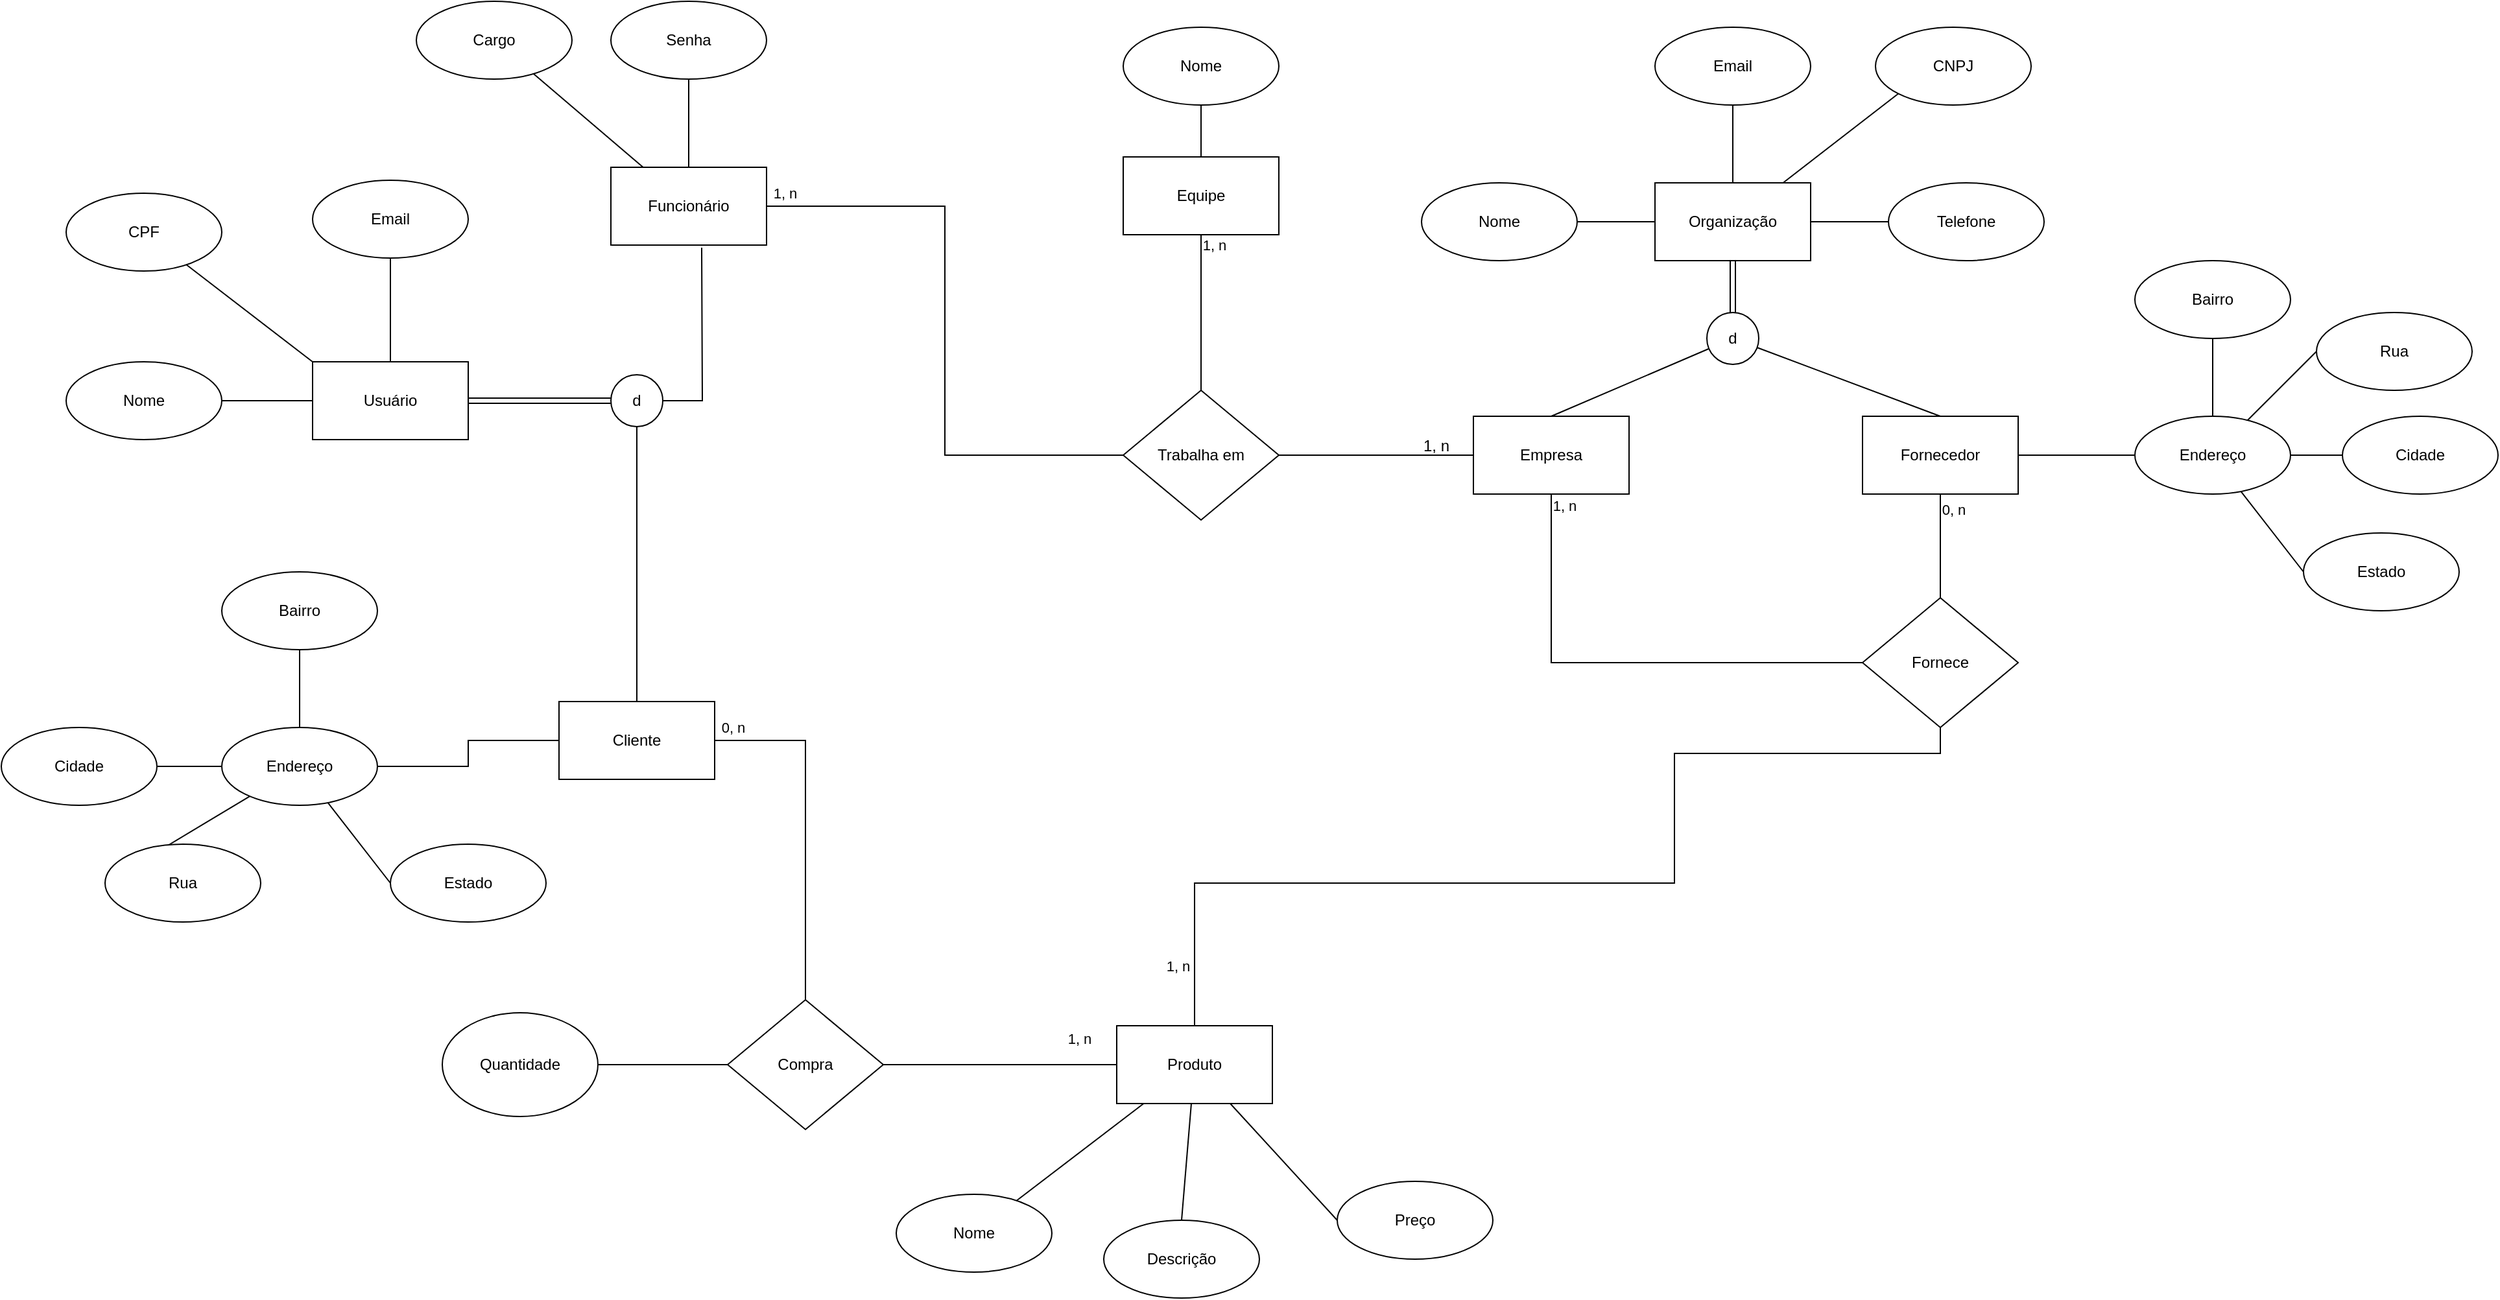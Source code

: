 <mxfile version="24.2.2" type="google">
  <diagram name="Page-1" id="vOOfjWUx70P3uebRdiED">
    <mxGraphModel grid="1" page="1" gridSize="10" guides="1" tooltips="1" connect="1" arrows="1" fold="1" pageScale="1" pageWidth="850" pageHeight="1100" math="0" shadow="0">
      <root>
        <mxCell id="0" />
        <mxCell id="1" parent="0" />
        <mxCell id="Ib9loiT9uJj67iFyJtu7-9" value="Senha" style="ellipse;whiteSpace=wrap;html=1;" vertex="1" parent="1">
          <mxGeometry x="300" y="-180" width="120" height="60" as="geometry" />
        </mxCell>
        <mxCell id="Ib9loiT9uJj67iFyJtu7-11" value="Email" style="ellipse;whiteSpace=wrap;html=1;" vertex="1" parent="1">
          <mxGeometry x="70" y="-42" width="120" height="60" as="geometry" />
        </mxCell>
        <mxCell id="Ib9loiT9uJj67iFyJtu7-13" value="Nome" style="ellipse;whiteSpace=wrap;html=1;" vertex="1" parent="1">
          <mxGeometry x="-120" y="98" width="120" height="60" as="geometry" />
        </mxCell>
        <mxCell id="Ib9loiT9uJj67iFyJtu7-71" value="" style="rounded=0;orthogonalLoop=1;jettySize=auto;html=1;endArrow=none;endFill=0;" edge="1" parent="1" source="Ib9loiT9uJj67iFyJtu7-15" target="Ib9loiT9uJj67iFyJtu7-45">
          <mxGeometry relative="1" as="geometry" />
        </mxCell>
        <mxCell id="Ib9loiT9uJj67iFyJtu7-153" value="" style="edgeStyle=orthogonalEdgeStyle;rounded=0;orthogonalLoop=1;jettySize=auto;html=1;endArrow=none;endFill=0;" edge="1" parent="1" source="Ib9loiT9uJj67iFyJtu7-15" target="Ib9loiT9uJj67iFyJtu7-9">
          <mxGeometry relative="1" as="geometry" />
        </mxCell>
        <mxCell id="Ib9loiT9uJj67iFyJtu7-157" style="edgeStyle=orthogonalEdgeStyle;rounded=0;orthogonalLoop=1;jettySize=auto;html=1;entryX=0;entryY=0.5;entryDx=0;entryDy=0;endArrow=none;endFill=0;" edge="1" parent="1" source="Ib9loiT9uJj67iFyJtu7-15" target="Ib9loiT9uJj67iFyJtu7-29">
          <mxGeometry relative="1" as="geometry" />
        </mxCell>
        <mxCell id="Ib9loiT9uJj67iFyJtu7-167" value="1, n" style="edgeLabel;html=1;align=center;verticalAlign=middle;resizable=0;points=[];" connectable="0" vertex="1" parent="Ib9loiT9uJj67iFyJtu7-157">
          <mxGeometry x="-0.942" y="1" relative="1" as="geometry">
            <mxPoint y="-9" as="offset" />
          </mxGeometry>
        </mxCell>
        <mxCell id="Ib9loiT9uJj67iFyJtu7-15" value="Funcionário" style="rounded=0;whiteSpace=wrap;html=1;" vertex="1" parent="1">
          <mxGeometry x="300" y="-52" width="120" height="60" as="geometry" />
        </mxCell>
        <mxCell id="Ib9loiT9uJj67iFyJtu7-36" style="rounded=0;orthogonalLoop=1;jettySize=auto;html=1;entryX=0;entryY=1;entryDx=0;entryDy=0;endArrow=none;endFill=0;" edge="1" parent="1" source="Ib9loiT9uJj67iFyJtu7-28" target="Ib9loiT9uJj67iFyJtu7-35">
          <mxGeometry relative="1" as="geometry" />
        </mxCell>
        <mxCell id="Ib9loiT9uJj67iFyJtu7-38" value="" style="edgeStyle=orthogonalEdgeStyle;rounded=0;orthogonalLoop=1;jettySize=auto;html=1;endArrow=none;endFill=0;" edge="1" parent="1" source="Ib9loiT9uJj67iFyJtu7-28" target="Ib9loiT9uJj67iFyJtu7-37">
          <mxGeometry relative="1" as="geometry" />
        </mxCell>
        <mxCell id="Ib9loiT9uJj67iFyJtu7-94" value="" style="edgeStyle=orthogonalEdgeStyle;rounded=0;orthogonalLoop=1;jettySize=auto;html=1;endArrow=none;endFill=0;" edge="1" parent="1" source="Ib9loiT9uJj67iFyJtu7-28" target="Ib9loiT9uJj67iFyJtu7-39">
          <mxGeometry relative="1" as="geometry" />
        </mxCell>
        <mxCell id="Ib9loiT9uJj67iFyJtu7-106" value="" style="edgeStyle=orthogonalEdgeStyle;rounded=0;orthogonalLoop=1;jettySize=auto;html=1;endArrow=none;endFill=0;shape=link;" edge="1" parent="1" source="Ib9loiT9uJj67iFyJtu7-28" target="Ib9loiT9uJj67iFyJtu7-104">
          <mxGeometry relative="1" as="geometry" />
        </mxCell>
        <mxCell id="Ib9loiT9uJj67iFyJtu7-28" value="Organização" style="rounded=0;whiteSpace=wrap;html=1;" vertex="1" parent="1">
          <mxGeometry x="1105" y="-40" width="120" height="60" as="geometry" />
        </mxCell>
        <mxCell id="Ib9loiT9uJj67iFyJtu7-47" style="edgeStyle=orthogonalEdgeStyle;rounded=0;orthogonalLoop=1;jettySize=auto;html=1;entryX=0.5;entryY=1;entryDx=0;entryDy=0;endArrow=none;endFill=0;" edge="1" parent="1" source="Ib9loiT9uJj67iFyJtu7-29" target="Ib9loiT9uJj67iFyJtu7-44">
          <mxGeometry relative="1" as="geometry" />
        </mxCell>
        <mxCell id="Ib9loiT9uJj67iFyJtu7-55" value="1, n" style="edgeLabel;html=1;align=center;verticalAlign=middle;resizable=0;points=[];" connectable="0" vertex="1" parent="Ib9loiT9uJj67iFyJtu7-47">
          <mxGeometry x="0.865" y="-1" relative="1" as="geometry">
            <mxPoint x="9" as="offset" />
          </mxGeometry>
        </mxCell>
        <mxCell id="Ib9loiT9uJj67iFyJtu7-99" style="edgeStyle=orthogonalEdgeStyle;rounded=0;orthogonalLoop=1;jettySize=auto;html=1;entryX=0;entryY=0.5;entryDx=0;entryDy=0;endArrow=none;endFill=0;" edge="1" parent="1" source="Ib9loiT9uJj67iFyJtu7-29" target="Ib9loiT9uJj67iFyJtu7-97">
          <mxGeometry relative="1" as="geometry" />
        </mxCell>
        <mxCell id="Ib9loiT9uJj67iFyJtu7-29" value="Trabalha em" style="rhombus;whiteSpace=wrap;html=1;" vertex="1" parent="1">
          <mxGeometry x="695" y="120" width="120" height="100" as="geometry" />
        </mxCell>
        <mxCell id="Ib9loiT9uJj67iFyJtu7-95" value="" style="edgeStyle=orthogonalEdgeStyle;rounded=0;orthogonalLoop=1;jettySize=auto;html=1;endArrow=none;endFill=0;" edge="1" parent="1" source="Ib9loiT9uJj67iFyJtu7-32" target="Ib9loiT9uJj67iFyJtu7-28">
          <mxGeometry relative="1" as="geometry" />
        </mxCell>
        <mxCell id="Ib9loiT9uJj67iFyJtu7-32" value="Nome" style="ellipse;whiteSpace=wrap;html=1;" vertex="1" parent="1">
          <mxGeometry x="925" y="-40" width="120" height="60" as="geometry" />
        </mxCell>
        <mxCell id="Ib9loiT9uJj67iFyJtu7-35" value="CNPJ" style="ellipse;whiteSpace=wrap;html=1;" vertex="1" parent="1">
          <mxGeometry x="1275" y="-160" width="120" height="60" as="geometry" />
        </mxCell>
        <mxCell id="Ib9loiT9uJj67iFyJtu7-37" value="Telefone" style="ellipse;whiteSpace=wrap;html=1;" vertex="1" parent="1">
          <mxGeometry x="1285" y="-40" width="120" height="60" as="geometry" />
        </mxCell>
        <mxCell id="Ib9loiT9uJj67iFyJtu7-39" value="Email" style="ellipse;whiteSpace=wrap;html=1;" vertex="1" parent="1">
          <mxGeometry x="1105" y="-160" width="120" height="60" as="geometry" />
        </mxCell>
        <mxCell id="Ib9loiT9uJj67iFyJtu7-42" value="CPF" style="ellipse;whiteSpace=wrap;html=1;" vertex="1" parent="1">
          <mxGeometry x="-120" y="-32" width="120" height="60" as="geometry" />
        </mxCell>
        <mxCell id="Ib9loiT9uJj67iFyJtu7-49" value="" style="edgeStyle=orthogonalEdgeStyle;rounded=0;orthogonalLoop=1;jettySize=auto;html=1;endArrow=none;endFill=0;" edge="1" parent="1" source="Ib9loiT9uJj67iFyJtu7-44" target="Ib9loiT9uJj67iFyJtu7-48">
          <mxGeometry relative="1" as="geometry" />
        </mxCell>
        <mxCell id="Ib9loiT9uJj67iFyJtu7-44" value="Equipe" style="rounded=0;whiteSpace=wrap;html=1;" vertex="1" parent="1">
          <mxGeometry x="695" y="-60" width="120" height="60" as="geometry" />
        </mxCell>
        <mxCell id="Ib9loiT9uJj67iFyJtu7-45" value="Cargo" style="ellipse;whiteSpace=wrap;html=1;" vertex="1" parent="1">
          <mxGeometry x="150" y="-180" width="120" height="60" as="geometry" />
        </mxCell>
        <mxCell id="Ib9loiT9uJj67iFyJtu7-48" value="Nome" style="ellipse;whiteSpace=wrap;html=1;" vertex="1" parent="1">
          <mxGeometry x="695" y="-160" width="120" height="60" as="geometry" />
        </mxCell>
        <mxCell id="Ib9loiT9uJj67iFyJtu7-58" style="edgeStyle=orthogonalEdgeStyle;rounded=0;orthogonalLoop=1;jettySize=auto;html=1;endArrow=none;endFill=0;" edge="1" parent="1" source="Ib9loiT9uJj67iFyJtu7-56">
          <mxGeometry relative="1" as="geometry">
            <mxPoint x="130" y="18" as="targetPoint" />
          </mxGeometry>
        </mxCell>
        <mxCell id="Ib9loiT9uJj67iFyJtu7-59" value="" style="edgeStyle=orthogonalEdgeStyle;rounded=0;orthogonalLoop=1;jettySize=auto;html=1;endArrow=none;endFill=0;" edge="1" parent="1" source="Ib9loiT9uJj67iFyJtu7-56" target="Ib9loiT9uJj67iFyJtu7-13">
          <mxGeometry relative="1" as="geometry" />
        </mxCell>
        <mxCell id="Ib9loiT9uJj67iFyJtu7-155" value="" style="edgeStyle=orthogonalEdgeStyle;rounded=0;orthogonalLoop=1;jettySize=auto;html=1;endArrow=none;endFill=0;shape=link;" edge="1" parent="1" source="Ib9loiT9uJj67iFyJtu7-56" target="Ib9loiT9uJj67iFyJtu7-62">
          <mxGeometry relative="1" as="geometry" />
        </mxCell>
        <mxCell id="Ib9loiT9uJj67iFyJtu7-56" value="Usuário" style="rounded=0;whiteSpace=wrap;html=1;" vertex="1" parent="1">
          <mxGeometry x="70" y="98" width="120" height="60" as="geometry" />
        </mxCell>
        <mxCell id="Ib9loiT9uJj67iFyJtu7-61" style="rounded=0;orthogonalLoop=1;jettySize=auto;html=1;entryX=0;entryY=0;entryDx=0;entryDy=0;endArrow=none;endFill=0;" edge="1" parent="1" source="Ib9loiT9uJj67iFyJtu7-42" target="Ib9loiT9uJj67iFyJtu7-56">
          <mxGeometry relative="1" as="geometry" />
        </mxCell>
        <mxCell id="Ib9loiT9uJj67iFyJtu7-68" style="rounded=0;orthogonalLoop=1;jettySize=auto;html=1;entryX=0.5;entryY=0;entryDx=0;entryDy=0;endArrow=none;endFill=0;" edge="1" parent="1" source="Ib9loiT9uJj67iFyJtu7-62" target="Ib9loiT9uJj67iFyJtu7-67">
          <mxGeometry relative="1" as="geometry" />
        </mxCell>
        <mxCell id="Ib9loiT9uJj67iFyJtu7-156" style="edgeStyle=orthogonalEdgeStyle;rounded=0;orthogonalLoop=1;jettySize=auto;html=1;endArrow=none;endFill=0;" edge="1" parent="1" source="Ib9loiT9uJj67iFyJtu7-62">
          <mxGeometry relative="1" as="geometry">
            <mxPoint x="370" y="10" as="targetPoint" />
          </mxGeometry>
        </mxCell>
        <mxCell id="Ib9loiT9uJj67iFyJtu7-62" value="d" style="ellipse;whiteSpace=wrap;html=1;aspect=fixed;" vertex="1" parent="1">
          <mxGeometry x="300" y="108" width="40" height="40" as="geometry" />
        </mxCell>
        <mxCell id="Ib9loiT9uJj67iFyJtu7-100" value="" style="edgeStyle=orthogonalEdgeStyle;rounded=0;orthogonalLoop=1;jettySize=auto;html=1;endArrow=none;endFill=0;" edge="1" parent="1" source="Ib9loiT9uJj67iFyJtu7-66" target="Ib9loiT9uJj67iFyJtu7-88">
          <mxGeometry relative="1" as="geometry" />
        </mxCell>
        <mxCell id="Ib9loiT9uJj67iFyJtu7-138" value="0, n" style="edgeLabel;html=1;align=center;verticalAlign=middle;resizable=0;points=[];" connectable="0" vertex="1" parent="Ib9loiT9uJj67iFyJtu7-100">
          <mxGeometry x="-0.695" y="2" relative="1" as="geometry">
            <mxPoint x="8" as="offset" />
          </mxGeometry>
        </mxCell>
        <mxCell id="Ib9loiT9uJj67iFyJtu7-124" value="" style="edgeStyle=orthogonalEdgeStyle;rounded=0;orthogonalLoop=1;jettySize=auto;html=1;endArrow=none;endFill=0;" edge="1" parent="1" source="Ib9loiT9uJj67iFyJtu7-66" target="Ib9loiT9uJj67iFyJtu7-119">
          <mxGeometry relative="1" as="geometry" />
        </mxCell>
        <mxCell id="Ib9loiT9uJj67iFyJtu7-66" value="Fornecedor" style="rounded=0;whiteSpace=wrap;html=1;" vertex="1" parent="1">
          <mxGeometry x="1265" y="140" width="120" height="60" as="geometry" />
        </mxCell>
        <mxCell id="Ib9loiT9uJj67iFyJtu7-159" style="edgeStyle=orthogonalEdgeStyle;rounded=0;orthogonalLoop=1;jettySize=auto;html=1;endArrow=none;endFill=0;" edge="1" parent="1" source="Ib9loiT9uJj67iFyJtu7-67" target="Ib9loiT9uJj67iFyJtu7-158">
          <mxGeometry relative="1" as="geometry" />
        </mxCell>
        <mxCell id="Ib9loiT9uJj67iFyJtu7-166" value="0, n" style="edgeLabel;html=1;align=center;verticalAlign=middle;resizable=0;points=[];" connectable="0" vertex="1" parent="Ib9loiT9uJj67iFyJtu7-159">
          <mxGeometry x="-0.899" y="3" relative="1" as="geometry">
            <mxPoint y="-7" as="offset" />
          </mxGeometry>
        </mxCell>
        <mxCell id="Ib9loiT9uJj67iFyJtu7-67" value="Cliente" style="rounded=0;whiteSpace=wrap;html=1;" vertex="1" parent="1">
          <mxGeometry x="260" y="360" width="120" height="60" as="geometry" />
        </mxCell>
        <mxCell id="Ib9loiT9uJj67iFyJtu7-78" style="rounded=0;orthogonalLoop=1;jettySize=auto;html=1;entryX=0;entryY=0.5;entryDx=0;entryDy=0;endArrow=none;endFill=0;" edge="1" parent="1" source="Ib9loiT9uJj67iFyJtu7-74" target="Ib9loiT9uJj67iFyJtu7-77">
          <mxGeometry relative="1" as="geometry" />
        </mxCell>
        <mxCell id="Ib9loiT9uJj67iFyJtu7-80" value="" style="edgeStyle=orthogonalEdgeStyle;rounded=0;orthogonalLoop=1;jettySize=auto;html=1;endArrow=none;endFill=0;" edge="1" parent="1" source="Ib9loiT9uJj67iFyJtu7-74" target="Ib9loiT9uJj67iFyJtu7-79">
          <mxGeometry relative="1" as="geometry" />
        </mxCell>
        <mxCell id="Ib9loiT9uJj67iFyJtu7-82" style="rounded=0;orthogonalLoop=1;jettySize=auto;html=1;entryX=0;entryY=0.5;entryDx=0;entryDy=0;endArrow=none;endFill=0;" edge="1" parent="1" source="Ib9loiT9uJj67iFyJtu7-74" target="Ib9loiT9uJj67iFyJtu7-81">
          <mxGeometry relative="1" as="geometry" />
        </mxCell>
        <mxCell id="Ib9loiT9uJj67iFyJtu7-84" style="edgeStyle=orthogonalEdgeStyle;rounded=0;orthogonalLoop=1;jettySize=auto;html=1;entryX=0.5;entryY=1;entryDx=0;entryDy=0;endArrow=none;endFill=0;" edge="1" parent="1" source="Ib9loiT9uJj67iFyJtu7-74" target="Ib9loiT9uJj67iFyJtu7-83">
          <mxGeometry relative="1" as="geometry" />
        </mxCell>
        <mxCell id="Ib9loiT9uJj67iFyJtu7-148" style="edgeStyle=orthogonalEdgeStyle;rounded=0;orthogonalLoop=1;jettySize=auto;html=1;entryX=0;entryY=0.5;entryDx=0;entryDy=0;endArrow=none;endFill=0;" edge="1" parent="1" source="Ib9loiT9uJj67iFyJtu7-74" target="Ib9loiT9uJj67iFyJtu7-67">
          <mxGeometry relative="1" as="geometry">
            <mxPoint x="250" y="390" as="targetPoint" />
          </mxGeometry>
        </mxCell>
        <mxCell id="Ib9loiT9uJj67iFyJtu7-74" value="Endereço" style="ellipse;whiteSpace=wrap;html=1;" vertex="1" parent="1">
          <mxGeometry y="380" width="120" height="60" as="geometry" />
        </mxCell>
        <mxCell id="Ib9loiT9uJj67iFyJtu7-77" value="Rua" style="ellipse;whiteSpace=wrap;html=1;" vertex="1" parent="1">
          <mxGeometry x="-90" y="470" width="120" height="60" as="geometry" />
        </mxCell>
        <mxCell id="Ib9loiT9uJj67iFyJtu7-79" value="Cidade" style="ellipse;whiteSpace=wrap;html=1;" vertex="1" parent="1">
          <mxGeometry x="-170" y="380" width="120" height="60" as="geometry" />
        </mxCell>
        <mxCell id="Ib9loiT9uJj67iFyJtu7-81" value="Estado" style="ellipse;whiteSpace=wrap;html=1;" vertex="1" parent="1">
          <mxGeometry x="130" y="470" width="120" height="60" as="geometry" />
        </mxCell>
        <mxCell id="Ib9loiT9uJj67iFyJtu7-83" value="Bairro" style="ellipse;whiteSpace=wrap;html=1;" vertex="1" parent="1">
          <mxGeometry y="260" width="120" height="60" as="geometry" />
        </mxCell>
        <mxCell id="Ib9loiT9uJj67iFyJtu7-126" style="rounded=0;orthogonalLoop=1;jettySize=auto;html=1;entryX=0.5;entryY=0;entryDx=0;entryDy=0;endArrow=none;endFill=0;" edge="1" parent="1" source="Ib9loiT9uJj67iFyJtu7-85" target="Ib9loiT9uJj67iFyJtu7-125">
          <mxGeometry relative="1" as="geometry" />
        </mxCell>
        <mxCell id="Ib9loiT9uJj67iFyJtu7-142" style="rounded=0;orthogonalLoop=1;jettySize=auto;html=1;entryX=0;entryY=0.5;entryDx=0;entryDy=0;endArrow=none;endFill=0;" edge="1" parent="1" source="Ib9loiT9uJj67iFyJtu7-85" target="Ib9loiT9uJj67iFyJtu7-141">
          <mxGeometry relative="1" as="geometry" />
        </mxCell>
        <mxCell id="Ib9loiT9uJj67iFyJtu7-85" value="Produto" style="rounded=0;whiteSpace=wrap;html=1;" vertex="1" parent="1">
          <mxGeometry x="690" y="610" width="120" height="60" as="geometry" />
        </mxCell>
        <mxCell id="Ib9loiT9uJj67iFyJtu7-132" style="edgeStyle=orthogonalEdgeStyle;rounded=0;orthogonalLoop=1;jettySize=auto;html=1;entryX=0.5;entryY=0;entryDx=0;entryDy=0;endArrow=none;endFill=0;" edge="1" parent="1" source="Ib9loiT9uJj67iFyJtu7-88" target="Ib9loiT9uJj67iFyJtu7-85">
          <mxGeometry relative="1" as="geometry">
            <Array as="points">
              <mxPoint x="1325" y="400" />
              <mxPoint x="1120" y="400" />
              <mxPoint x="1120" y="500" />
              <mxPoint x="750" y="500" />
            </Array>
          </mxGeometry>
        </mxCell>
        <mxCell id="Ib9loiT9uJj67iFyJtu7-140" value="1, n" style="edgeLabel;html=1;align=center;verticalAlign=middle;resizable=0;points=[];" connectable="0" vertex="1" parent="Ib9loiT9uJj67iFyJtu7-132">
          <mxGeometry x="0.92" y="1" relative="1" as="geometry">
            <mxPoint x="-14" y="-14" as="offset" />
          </mxGeometry>
        </mxCell>
        <mxCell id="Ib9loiT9uJj67iFyJtu7-88" value="Fornece" style="rhombus;whiteSpace=wrap;html=1;" vertex="1" parent="1">
          <mxGeometry x="1265" y="280" width="120" height="100" as="geometry" />
        </mxCell>
        <mxCell id="Ib9loiT9uJj67iFyJtu7-110" style="rounded=0;orthogonalLoop=1;jettySize=auto;html=1;entryX=0;entryY=0.5;entryDx=0;entryDy=0;endArrow=none;endFill=0;" edge="1" parent="1" source="Ib9loiT9uJj67iFyJtu7-97" target="Ib9loiT9uJj67iFyJtu7-88">
          <mxGeometry relative="1" as="geometry">
            <Array as="points">
              <mxPoint x="1025" y="330" />
            </Array>
          </mxGeometry>
        </mxCell>
        <mxCell id="Ib9loiT9uJj67iFyJtu7-139" value="1, n" style="edgeLabel;html=1;align=center;verticalAlign=middle;resizable=0;points=[];" connectable="0" vertex="1" parent="Ib9loiT9uJj67iFyJtu7-110">
          <mxGeometry x="-0.954" y="-1" relative="1" as="geometry">
            <mxPoint x="11" as="offset" />
          </mxGeometry>
        </mxCell>
        <mxCell id="Ib9loiT9uJj67iFyJtu7-97" value="Empresa" style="rounded=0;whiteSpace=wrap;html=1;" vertex="1" parent="1">
          <mxGeometry x="965" y="140" width="120" height="60" as="geometry" />
        </mxCell>
        <mxCell id="Ib9loiT9uJj67iFyJtu7-107" style="rounded=0;orthogonalLoop=1;jettySize=auto;html=1;entryX=0.5;entryY=0;entryDx=0;entryDy=0;endArrow=none;endFill=0;" edge="1" parent="1" source="Ib9loiT9uJj67iFyJtu7-104" target="Ib9loiT9uJj67iFyJtu7-97">
          <mxGeometry relative="1" as="geometry" />
        </mxCell>
        <mxCell id="Ib9loiT9uJj67iFyJtu7-108" style="rounded=0;orthogonalLoop=1;jettySize=auto;html=1;entryX=0.5;entryY=0;entryDx=0;entryDy=0;endArrow=none;endFill=0;" edge="1" parent="1" source="Ib9loiT9uJj67iFyJtu7-104" target="Ib9loiT9uJj67iFyJtu7-66">
          <mxGeometry relative="1" as="geometry" />
        </mxCell>
        <mxCell id="Ib9loiT9uJj67iFyJtu7-104" value="d" style="ellipse;whiteSpace=wrap;html=1;aspect=fixed;" vertex="1" parent="1">
          <mxGeometry x="1145" y="60" width="40" height="40" as="geometry" />
        </mxCell>
        <mxCell id="Ib9loiT9uJj67iFyJtu7-112" value="" style="rounded=0;orthogonalLoop=1;jettySize=auto;html=1;endArrow=none;endFill=0;" edge="1" parent="1" source="Ib9loiT9uJj67iFyJtu7-111" target="Ib9loiT9uJj67iFyJtu7-85">
          <mxGeometry relative="1" as="geometry" />
        </mxCell>
        <mxCell id="Ib9loiT9uJj67iFyJtu7-111" value="Nome" style="ellipse;whiteSpace=wrap;html=1;" vertex="1" parent="1">
          <mxGeometry x="520" y="740" width="120" height="60" as="geometry" />
        </mxCell>
        <mxCell id="Ib9loiT9uJj67iFyJtu7-115" style="rounded=0;orthogonalLoop=1;jettySize=auto;html=1;entryX=0;entryY=0.5;entryDx=0;entryDy=0;endArrow=none;endFill=0;" edge="1" parent="1" source="Ib9loiT9uJj67iFyJtu7-119" target="Ib9loiT9uJj67iFyJtu7-120">
          <mxGeometry relative="1" as="geometry" />
        </mxCell>
        <mxCell id="Ib9loiT9uJj67iFyJtu7-116" value="" style="edgeStyle=orthogonalEdgeStyle;rounded=0;orthogonalLoop=1;jettySize=auto;html=1;endArrow=none;endFill=0;" edge="1" parent="1" source="Ib9loiT9uJj67iFyJtu7-119" target="Ib9loiT9uJj67iFyJtu7-121">
          <mxGeometry relative="1" as="geometry" />
        </mxCell>
        <mxCell id="Ib9loiT9uJj67iFyJtu7-117" style="rounded=0;orthogonalLoop=1;jettySize=auto;html=1;entryX=0;entryY=0.5;entryDx=0;entryDy=0;endArrow=none;endFill=0;" edge="1" parent="1" source="Ib9loiT9uJj67iFyJtu7-119" target="Ib9loiT9uJj67iFyJtu7-122">
          <mxGeometry relative="1" as="geometry" />
        </mxCell>
        <mxCell id="Ib9loiT9uJj67iFyJtu7-118" style="edgeStyle=orthogonalEdgeStyle;rounded=0;orthogonalLoop=1;jettySize=auto;html=1;entryX=0.5;entryY=1;entryDx=0;entryDy=0;endArrow=none;endFill=0;" edge="1" parent="1" source="Ib9loiT9uJj67iFyJtu7-119" target="Ib9loiT9uJj67iFyJtu7-123">
          <mxGeometry relative="1" as="geometry" />
        </mxCell>
        <mxCell id="Ib9loiT9uJj67iFyJtu7-119" value="Endereço" style="ellipse;whiteSpace=wrap;html=1;" vertex="1" parent="1">
          <mxGeometry x="1475" y="140" width="120" height="60" as="geometry" />
        </mxCell>
        <mxCell id="Ib9loiT9uJj67iFyJtu7-120" value="Rua" style="ellipse;whiteSpace=wrap;html=1;" vertex="1" parent="1">
          <mxGeometry x="1615" y="60" width="120" height="60" as="geometry" />
        </mxCell>
        <mxCell id="Ib9loiT9uJj67iFyJtu7-121" value="Cidade" style="ellipse;whiteSpace=wrap;html=1;" vertex="1" parent="1">
          <mxGeometry x="1635" y="140" width="120" height="60" as="geometry" />
        </mxCell>
        <mxCell id="Ib9loiT9uJj67iFyJtu7-122" value="Estado" style="ellipse;whiteSpace=wrap;html=1;" vertex="1" parent="1">
          <mxGeometry x="1605" y="230" width="120" height="60" as="geometry" />
        </mxCell>
        <mxCell id="Ib9loiT9uJj67iFyJtu7-123" value="Bairro" style="ellipse;whiteSpace=wrap;html=1;" vertex="1" parent="1">
          <mxGeometry x="1475" y="20" width="120" height="60" as="geometry" />
        </mxCell>
        <mxCell id="Ib9loiT9uJj67iFyJtu7-125" value="Descrição" style="ellipse;whiteSpace=wrap;html=1;" vertex="1" parent="1">
          <mxGeometry x="680" y="760" width="120" height="60" as="geometry" />
        </mxCell>
        <mxCell id="Ib9loiT9uJj67iFyJtu7-141" value="Preço" style="ellipse;whiteSpace=wrap;html=1;" vertex="1" parent="1">
          <mxGeometry x="860" y="730" width="120" height="60" as="geometry" />
        </mxCell>
        <mxCell id="Ib9loiT9uJj67iFyJtu7-147" value="1, n" style="text;html=1;align=center;verticalAlign=middle;resizable=0;points=[];autosize=1;strokeColor=none;fillColor=none;" vertex="1" parent="1">
          <mxGeometry x="911" y="148" width="50" height="30" as="geometry" />
        </mxCell>
        <mxCell id="Ib9loiT9uJj67iFyJtu7-161" style="edgeStyle=orthogonalEdgeStyle;rounded=0;orthogonalLoop=1;jettySize=auto;html=1;entryX=0;entryY=0.5;entryDx=0;entryDy=0;endArrow=none;endFill=0;" edge="1" parent="1" source="Ib9loiT9uJj67iFyJtu7-158" target="Ib9loiT9uJj67iFyJtu7-85">
          <mxGeometry relative="1" as="geometry" />
        </mxCell>
        <mxCell id="Ib9loiT9uJj67iFyJtu7-165" value="1, n" style="edgeLabel;html=1;align=center;verticalAlign=middle;resizable=0;points=[];" connectable="0" vertex="1" parent="Ib9loiT9uJj67iFyJtu7-161">
          <mxGeometry x="0.678" y="-4" relative="1" as="geometry">
            <mxPoint y="-24" as="offset" />
          </mxGeometry>
        </mxCell>
        <mxCell id="Ib9loiT9uJj67iFyJtu7-158" value="Compra" style="rhombus;whiteSpace=wrap;html=1;" vertex="1" parent="1">
          <mxGeometry x="390" y="590" width="120" height="100" as="geometry" />
        </mxCell>
        <mxCell id="Ib9loiT9uJj67iFyJtu7-163" value="" style="edgeStyle=orthogonalEdgeStyle;rounded=0;orthogonalLoop=1;jettySize=auto;html=1;endArrow=none;endFill=0;" edge="1" parent="1" source="Ib9loiT9uJj67iFyJtu7-162" target="Ib9loiT9uJj67iFyJtu7-158">
          <mxGeometry relative="1" as="geometry" />
        </mxCell>
        <mxCell id="Ib9loiT9uJj67iFyJtu7-162" value="Quantidade" style="ellipse;whiteSpace=wrap;html=1;" vertex="1" parent="1">
          <mxGeometry x="170" y="600" width="120" height="80" as="geometry" />
        </mxCell>
      </root>
    </mxGraphModel>
  </diagram>
</mxfile>
